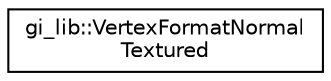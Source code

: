 digraph "Graphical Class Hierarchy"
{
  edge [fontname="Helvetica",fontsize="10",labelfontname="Helvetica",labelfontsize="10"];
  node [fontname="Helvetica",fontsize="10",shape=record];
  rankdir="LR";
  Node1 [label="gi_lib::VertexFormatNormal\lTextured",height=0.2,width=0.4,color="black", fillcolor="white", style="filled",URL="$structgi__lib_1_1_vertex_format_normal_textured.html",tooltip="The vertex declares position, texture coordinates and normals. "];
}
